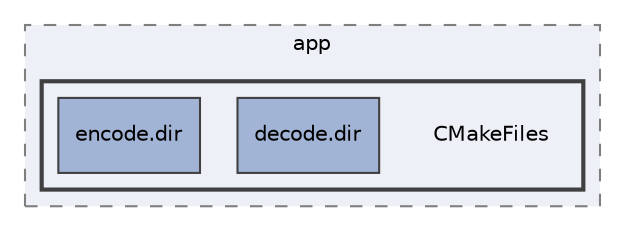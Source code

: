 digraph "build/app/CMakeFiles"
{
 // LATEX_PDF_SIZE
  edge [fontname="Helvetica",fontsize="10",labelfontname="Helvetica",labelfontsize="10"];
  node [fontname="Helvetica",fontsize="10",shape=record];
  compound=true
  subgraph clusterdir_53179951b0ce778de019171d58280c68 {
    graph [ bgcolor="#edf0f7", pencolor="grey50", style="filled,dashed,", label="app", fontname="Helvetica", fontsize="10", URL="dir_53179951b0ce778de019171d58280c68.html"]
  subgraph clusterdir_a5a36e221dde08ed600bd2f2ae1cb2f6 {
    graph [ bgcolor="#edf0f7", pencolor="grey25", style="filled,bold,", label="", fontname="Helvetica", fontsize="10", URL="dir_a5a36e221dde08ed600bd2f2ae1cb2f6.html"]
    dir_a5a36e221dde08ed600bd2f2ae1cb2f6 [shape=plaintext, label="CMakeFiles"];
  dir_dbd9812d45c2349141d5e7332e941276 [shape=box, label="decode.dir", style="filled,", fillcolor="#a2b4d6", color="grey25", URL="dir_dbd9812d45c2349141d5e7332e941276.html"];
  dir_afa6e9bf2535ed6cd657b5054f08aae2 [shape=box, label="encode.dir", style="filled,", fillcolor="#a2b4d6", color="grey25", URL="dir_afa6e9bf2535ed6cd657b5054f08aae2.html"];
  }
  }
}
